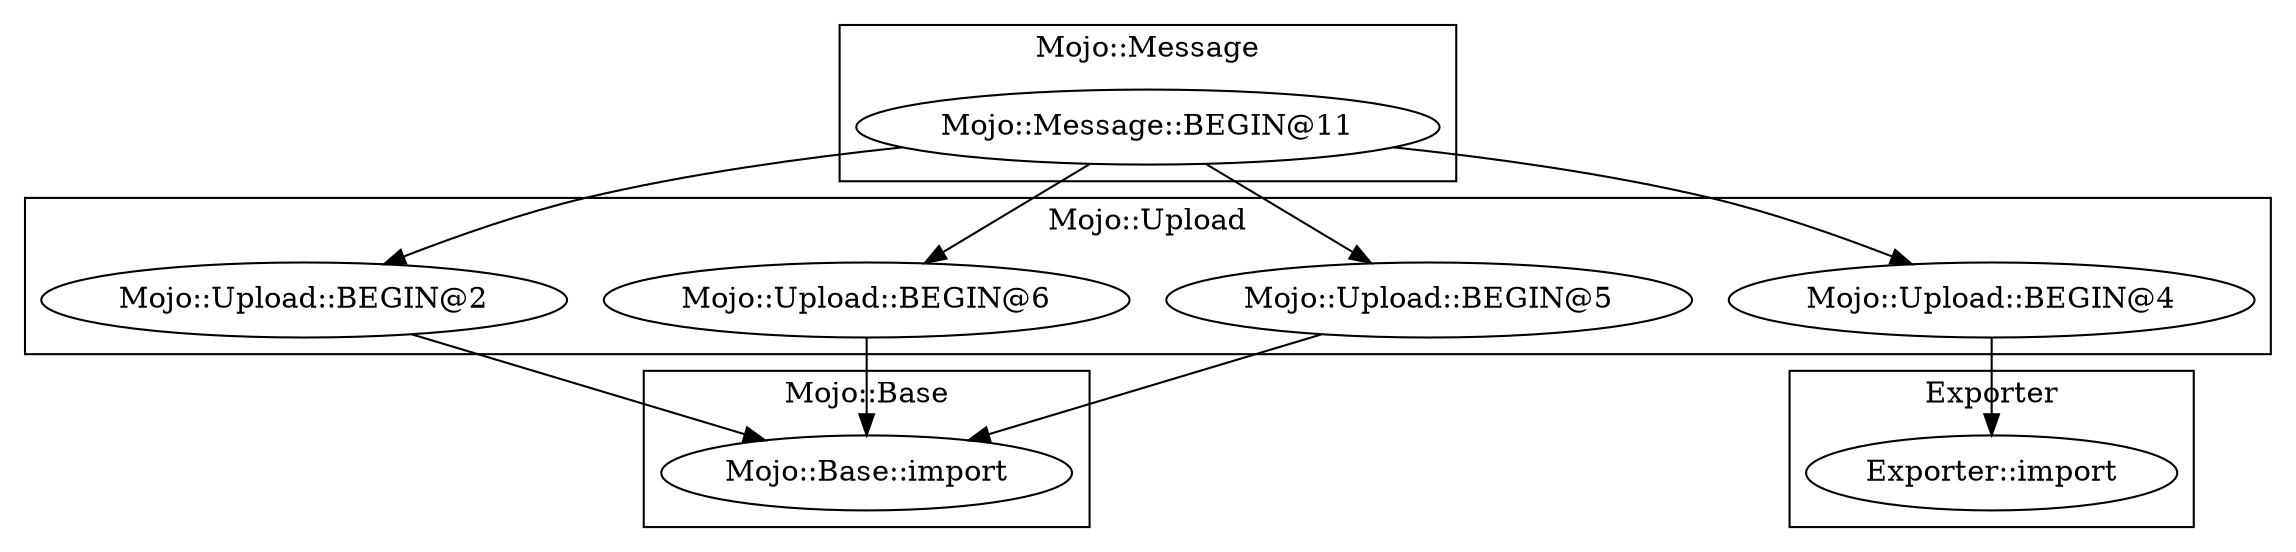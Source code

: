 digraph {
graph [overlap=false]
subgraph cluster_Mojo_Upload {
	label="Mojo::Upload";
	"Mojo::Upload::BEGIN@5";
	"Mojo::Upload::BEGIN@4";
	"Mojo::Upload::BEGIN@2";
	"Mojo::Upload::BEGIN@6";
}
subgraph cluster_Mojo_Message {
	label="Mojo::Message";
	"Mojo::Message::BEGIN@11";
}
subgraph cluster_Exporter {
	label="Exporter";
	"Exporter::import";
}
subgraph cluster_Mojo_Base {
	label="Mojo::Base";
	"Mojo::Base::import";
}
"Mojo::Message::BEGIN@11" -> "Mojo::Upload::BEGIN@4";
"Mojo::Upload::BEGIN@4" -> "Exporter::import";
"Mojo::Message::BEGIN@11" -> "Mojo::Upload::BEGIN@6";
"Mojo::Message::BEGIN@11" -> "Mojo::Upload::BEGIN@2";
"Mojo::Message::BEGIN@11" -> "Mojo::Upload::BEGIN@5";
"Mojo::Upload::BEGIN@6" -> "Mojo::Base::import";
"Mojo::Upload::BEGIN@2" -> "Mojo::Base::import";
"Mojo::Upload::BEGIN@5" -> "Mojo::Base::import";
}
